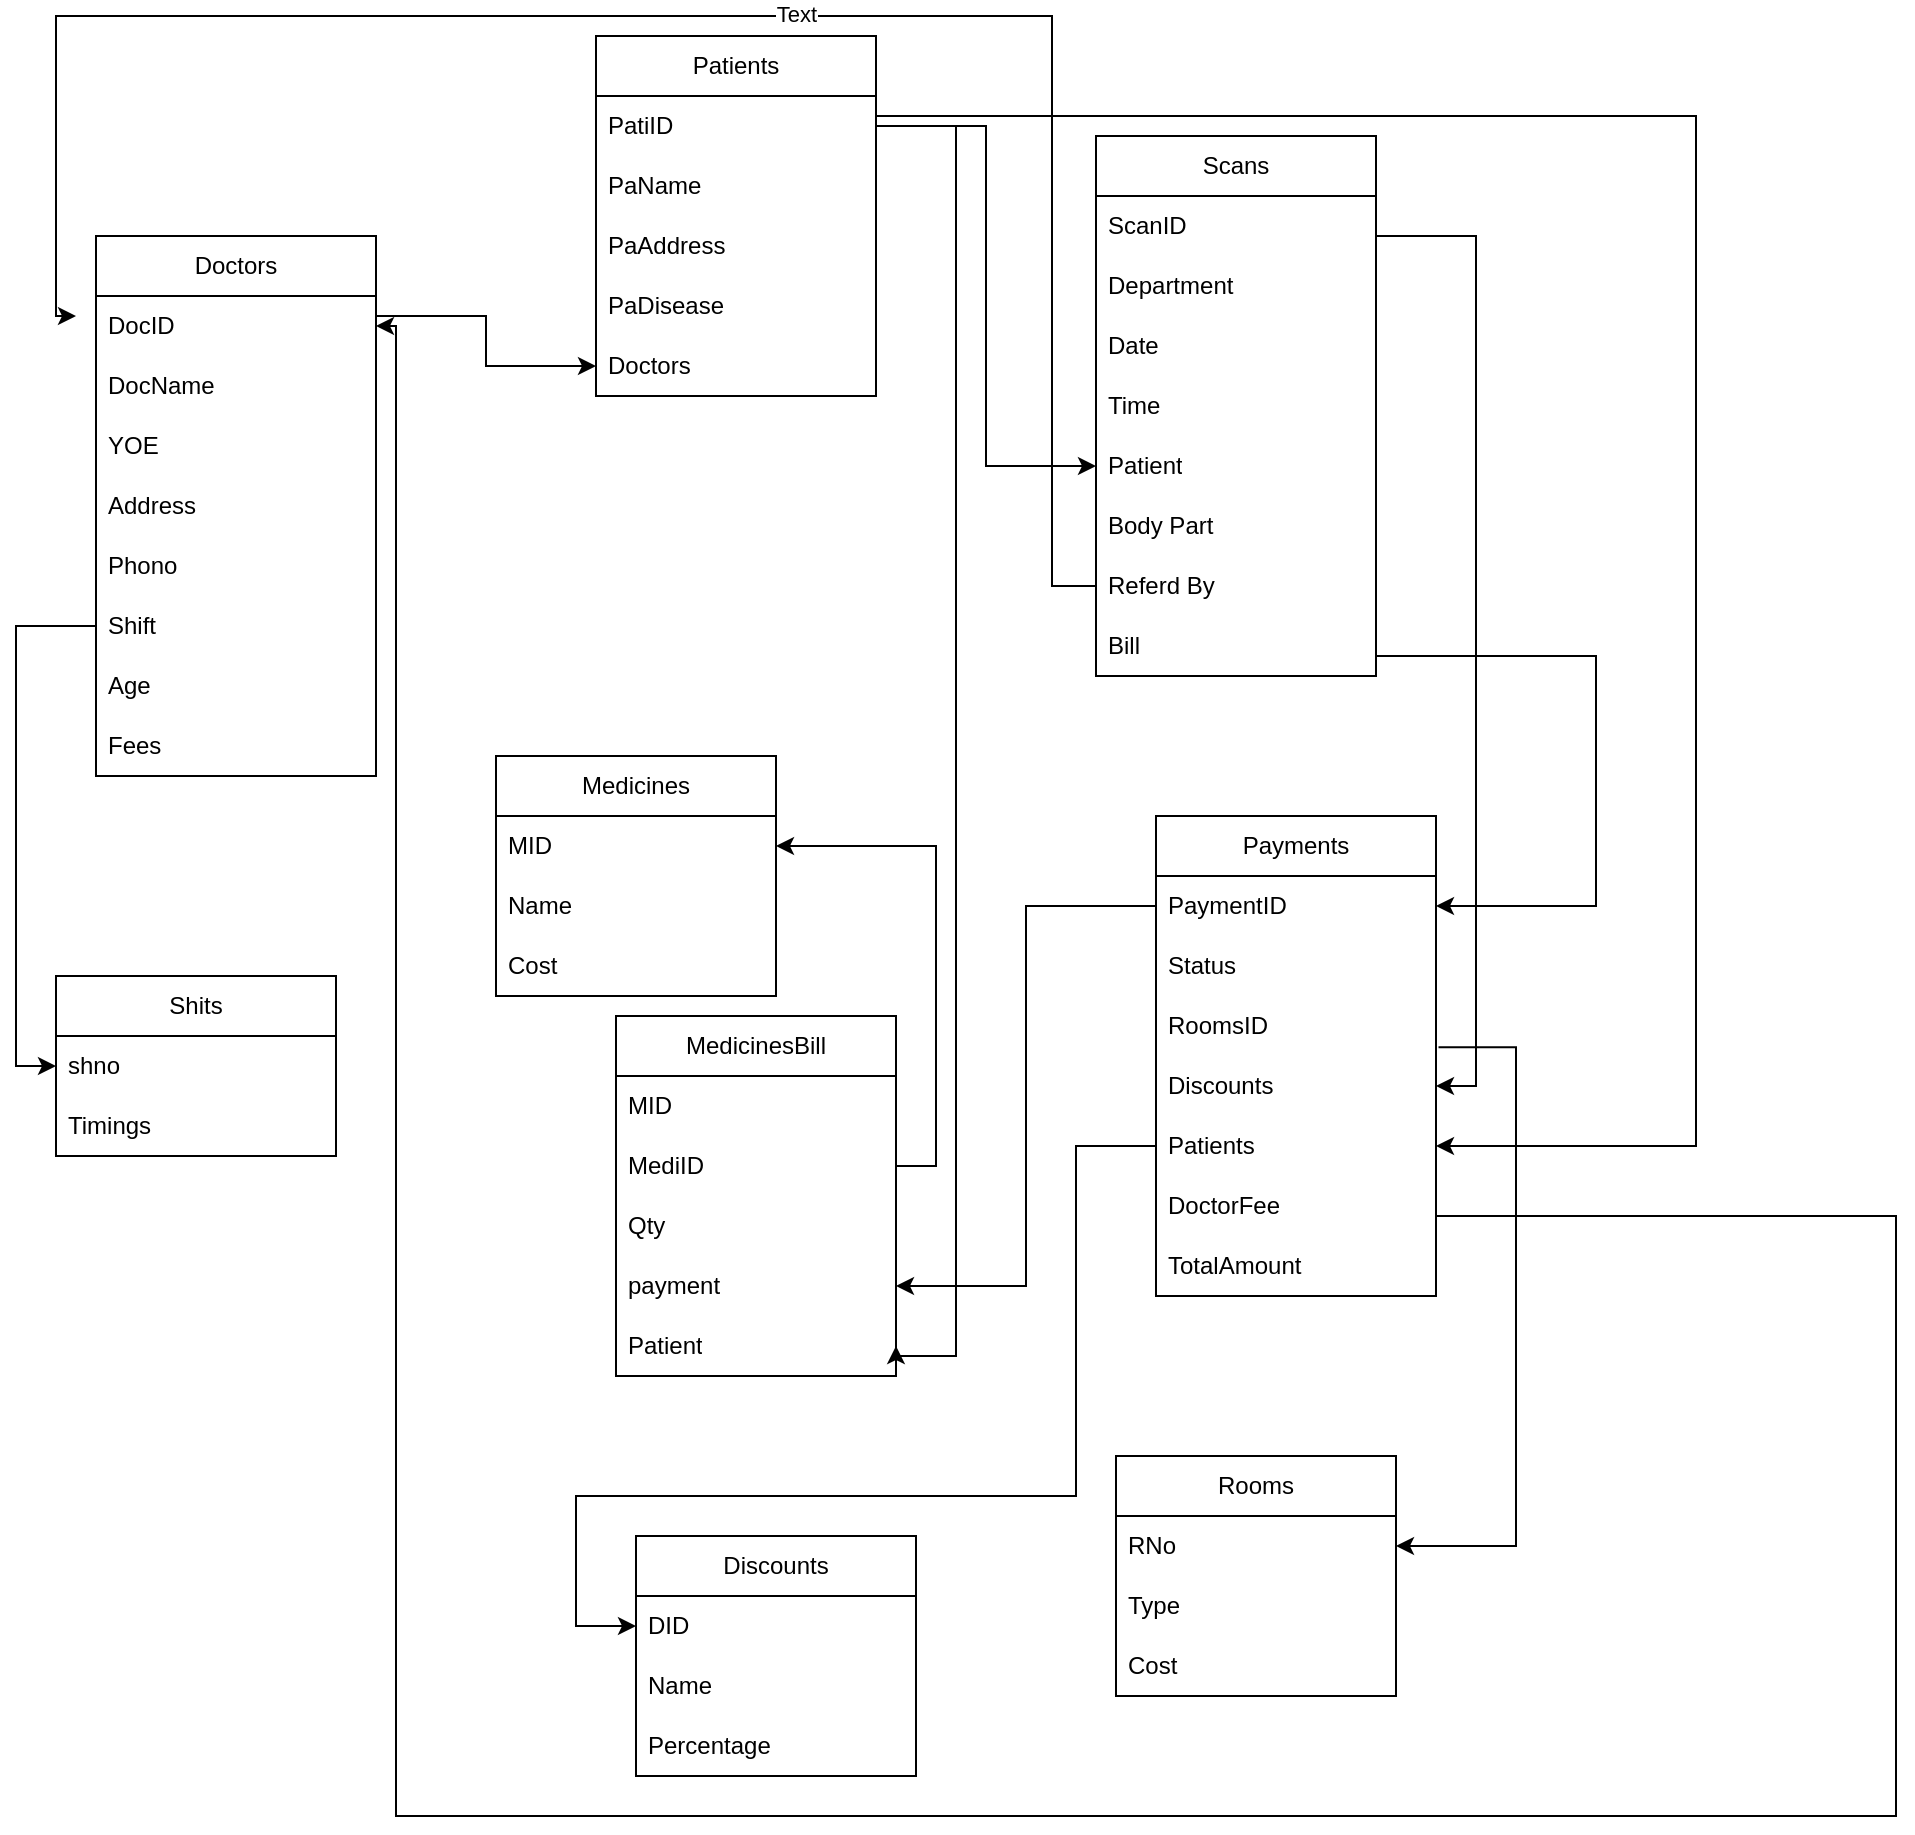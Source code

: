 <mxfile version="28.2.7">
  <diagram name="Page-1" id="f5WKg6hcETpiNN1GW2vq">
    <mxGraphModel dx="1042" dy="562" grid="1" gridSize="10" guides="1" tooltips="1" connect="1" arrows="1" fold="1" page="1" pageScale="1" pageWidth="850" pageHeight="1100" math="0" shadow="0">
      <root>
        <mxCell id="0" />
        <mxCell id="1" parent="0" />
        <mxCell id="CfK3OcTIwlKYLgxLBEcn-1" value="Doctors" style="swimlane;fontStyle=0;childLayout=stackLayout;horizontal=1;startSize=30;horizontalStack=0;resizeParent=1;resizeParentMax=0;resizeLast=0;collapsible=1;marginBottom=0;whiteSpace=wrap;html=1;" vertex="1" parent="1">
          <mxGeometry x="70" y="150" width="140" height="270" as="geometry" />
        </mxCell>
        <mxCell id="CfK3OcTIwlKYLgxLBEcn-2" value="DocID" style="text;strokeColor=none;fillColor=none;align=left;verticalAlign=middle;spacingLeft=4;spacingRight=4;overflow=hidden;points=[[0,0.5],[1,0.5]];portConstraint=eastwest;rotatable=0;whiteSpace=wrap;html=1;" vertex="1" parent="CfK3OcTIwlKYLgxLBEcn-1">
          <mxGeometry y="30" width="140" height="30" as="geometry" />
        </mxCell>
        <mxCell id="CfK3OcTIwlKYLgxLBEcn-3" value="DocName" style="text;strokeColor=none;fillColor=none;align=left;verticalAlign=middle;spacingLeft=4;spacingRight=4;overflow=hidden;points=[[0,0.5],[1,0.5]];portConstraint=eastwest;rotatable=0;whiteSpace=wrap;html=1;" vertex="1" parent="CfK3OcTIwlKYLgxLBEcn-1">
          <mxGeometry y="60" width="140" height="30" as="geometry" />
        </mxCell>
        <mxCell id="CfK3OcTIwlKYLgxLBEcn-4" value="YOE" style="text;strokeColor=none;fillColor=none;align=left;verticalAlign=middle;spacingLeft=4;spacingRight=4;overflow=hidden;points=[[0,0.5],[1,0.5]];portConstraint=eastwest;rotatable=0;whiteSpace=wrap;html=1;" vertex="1" parent="CfK3OcTIwlKYLgxLBEcn-1">
          <mxGeometry y="90" width="140" height="30" as="geometry" />
        </mxCell>
        <mxCell id="CfK3OcTIwlKYLgxLBEcn-7" value="Address" style="text;strokeColor=none;fillColor=none;align=left;verticalAlign=middle;spacingLeft=4;spacingRight=4;overflow=hidden;points=[[0,0.5],[1,0.5]];portConstraint=eastwest;rotatable=0;whiteSpace=wrap;html=1;" vertex="1" parent="CfK3OcTIwlKYLgxLBEcn-1">
          <mxGeometry y="120" width="140" height="30" as="geometry" />
        </mxCell>
        <mxCell id="CfK3OcTIwlKYLgxLBEcn-14" value="Phono" style="text;strokeColor=none;fillColor=none;align=left;verticalAlign=middle;spacingLeft=4;spacingRight=4;overflow=hidden;points=[[0,0.5],[1,0.5]];portConstraint=eastwest;rotatable=0;whiteSpace=wrap;html=1;" vertex="1" parent="CfK3OcTIwlKYLgxLBEcn-1">
          <mxGeometry y="150" width="140" height="30" as="geometry" />
        </mxCell>
        <mxCell id="CfK3OcTIwlKYLgxLBEcn-6" value="Shift" style="text;strokeColor=none;fillColor=none;align=left;verticalAlign=middle;spacingLeft=4;spacingRight=4;overflow=hidden;points=[[0,0.5],[1,0.5]];portConstraint=eastwest;rotatable=0;whiteSpace=wrap;html=1;" vertex="1" parent="CfK3OcTIwlKYLgxLBEcn-1">
          <mxGeometry y="180" width="140" height="30" as="geometry" />
        </mxCell>
        <mxCell id="CfK3OcTIwlKYLgxLBEcn-15" value="Age" style="text;strokeColor=none;fillColor=none;align=left;verticalAlign=middle;spacingLeft=4;spacingRight=4;overflow=hidden;points=[[0,0.5],[1,0.5]];portConstraint=eastwest;rotatable=0;whiteSpace=wrap;html=1;" vertex="1" parent="CfK3OcTIwlKYLgxLBEcn-1">
          <mxGeometry y="210" width="140" height="30" as="geometry" />
        </mxCell>
        <mxCell id="CfK3OcTIwlKYLgxLBEcn-16" value="Fees" style="text;strokeColor=none;fillColor=none;align=left;verticalAlign=middle;spacingLeft=4;spacingRight=4;overflow=hidden;points=[[0,0.5],[1,0.5]];portConstraint=eastwest;rotatable=0;whiteSpace=wrap;html=1;" vertex="1" parent="CfK3OcTIwlKYLgxLBEcn-1">
          <mxGeometry y="240" width="140" height="30" as="geometry" />
        </mxCell>
        <mxCell id="CfK3OcTIwlKYLgxLBEcn-17" value="Patients" style="swimlane;fontStyle=0;childLayout=stackLayout;horizontal=1;startSize=30;horizontalStack=0;resizeParent=1;resizeParentMax=0;resizeLast=0;collapsible=1;marginBottom=0;whiteSpace=wrap;html=1;" vertex="1" parent="1">
          <mxGeometry x="320" y="50" width="140" height="180" as="geometry" />
        </mxCell>
        <mxCell id="CfK3OcTIwlKYLgxLBEcn-18" value="PatiID" style="text;strokeColor=none;fillColor=none;align=left;verticalAlign=middle;spacingLeft=4;spacingRight=4;overflow=hidden;points=[[0,0.5],[1,0.5]];portConstraint=eastwest;rotatable=0;whiteSpace=wrap;html=1;" vertex="1" parent="CfK3OcTIwlKYLgxLBEcn-17">
          <mxGeometry y="30" width="140" height="30" as="geometry" />
        </mxCell>
        <mxCell id="CfK3OcTIwlKYLgxLBEcn-19" value="PaName" style="text;strokeColor=none;fillColor=none;align=left;verticalAlign=middle;spacingLeft=4;spacingRight=4;overflow=hidden;points=[[0,0.5],[1,0.5]];portConstraint=eastwest;rotatable=0;whiteSpace=wrap;html=1;" vertex="1" parent="CfK3OcTIwlKYLgxLBEcn-17">
          <mxGeometry y="60" width="140" height="30" as="geometry" />
        </mxCell>
        <mxCell id="CfK3OcTIwlKYLgxLBEcn-20" value="PaAddress" style="text;strokeColor=none;fillColor=none;align=left;verticalAlign=middle;spacingLeft=4;spacingRight=4;overflow=hidden;points=[[0,0.5],[1,0.5]];portConstraint=eastwest;rotatable=0;whiteSpace=wrap;html=1;" vertex="1" parent="CfK3OcTIwlKYLgxLBEcn-17">
          <mxGeometry y="90" width="140" height="30" as="geometry" />
        </mxCell>
        <mxCell id="CfK3OcTIwlKYLgxLBEcn-21" value="PaDisease" style="text;strokeColor=none;fillColor=none;align=left;verticalAlign=middle;spacingLeft=4;spacingRight=4;overflow=hidden;points=[[0,0.5],[1,0.5]];portConstraint=eastwest;rotatable=0;whiteSpace=wrap;html=1;" vertex="1" parent="CfK3OcTIwlKYLgxLBEcn-17">
          <mxGeometry y="120" width="140" height="30" as="geometry" />
        </mxCell>
        <mxCell id="CfK3OcTIwlKYLgxLBEcn-74" value="Doctors" style="text;strokeColor=none;fillColor=none;align=left;verticalAlign=middle;spacingLeft=4;spacingRight=4;overflow=hidden;points=[[0,0.5],[1,0.5]];portConstraint=eastwest;rotatable=0;whiteSpace=wrap;html=1;" vertex="1" parent="CfK3OcTIwlKYLgxLBEcn-17">
          <mxGeometry y="150" width="140" height="30" as="geometry" />
        </mxCell>
        <mxCell id="CfK3OcTIwlKYLgxLBEcn-26" value="Scans" style="swimlane;fontStyle=0;childLayout=stackLayout;horizontal=1;startSize=30;horizontalStack=0;resizeParent=1;resizeParentMax=0;resizeLast=0;collapsible=1;marginBottom=0;whiteSpace=wrap;html=1;" vertex="1" parent="1">
          <mxGeometry x="570" y="100" width="140" height="270" as="geometry" />
        </mxCell>
        <mxCell id="CfK3OcTIwlKYLgxLBEcn-27" value="ScanID" style="text;strokeColor=none;fillColor=none;align=left;verticalAlign=middle;spacingLeft=4;spacingRight=4;overflow=hidden;points=[[0,0.5],[1,0.5]];portConstraint=eastwest;rotatable=0;whiteSpace=wrap;html=1;" vertex="1" parent="CfK3OcTIwlKYLgxLBEcn-26">
          <mxGeometry y="30" width="140" height="30" as="geometry" />
        </mxCell>
        <mxCell id="CfK3OcTIwlKYLgxLBEcn-28" value="Department" style="text;strokeColor=none;fillColor=none;align=left;verticalAlign=middle;spacingLeft=4;spacingRight=4;overflow=hidden;points=[[0,0.5],[1,0.5]];portConstraint=eastwest;rotatable=0;whiteSpace=wrap;html=1;" vertex="1" parent="CfK3OcTIwlKYLgxLBEcn-26">
          <mxGeometry y="60" width="140" height="30" as="geometry" />
        </mxCell>
        <mxCell id="CfK3OcTIwlKYLgxLBEcn-29" value="Date" style="text;strokeColor=none;fillColor=none;align=left;verticalAlign=middle;spacingLeft=4;spacingRight=4;overflow=hidden;points=[[0,0.5],[1,0.5]];portConstraint=eastwest;rotatable=0;whiteSpace=wrap;html=1;" vertex="1" parent="CfK3OcTIwlKYLgxLBEcn-26">
          <mxGeometry y="90" width="140" height="30" as="geometry" />
        </mxCell>
        <mxCell id="CfK3OcTIwlKYLgxLBEcn-30" value="Time" style="text;strokeColor=none;fillColor=none;align=left;verticalAlign=middle;spacingLeft=4;spacingRight=4;overflow=hidden;points=[[0,0.5],[1,0.5]];portConstraint=eastwest;rotatable=0;whiteSpace=wrap;html=1;" vertex="1" parent="CfK3OcTIwlKYLgxLBEcn-26">
          <mxGeometry y="120" width="140" height="30" as="geometry" />
        </mxCell>
        <mxCell id="CfK3OcTIwlKYLgxLBEcn-31" value="Patient" style="text;strokeColor=none;fillColor=none;align=left;verticalAlign=middle;spacingLeft=4;spacingRight=4;overflow=hidden;points=[[0,0.5],[1,0.5]];portConstraint=eastwest;rotatable=0;whiteSpace=wrap;html=1;" vertex="1" parent="CfK3OcTIwlKYLgxLBEcn-26">
          <mxGeometry y="150" width="140" height="30" as="geometry" />
        </mxCell>
        <mxCell id="CfK3OcTIwlKYLgxLBEcn-32" value="Body Part" style="text;strokeColor=none;fillColor=none;align=left;verticalAlign=middle;spacingLeft=4;spacingRight=4;overflow=hidden;points=[[0,0.5],[1,0.5]];portConstraint=eastwest;rotatable=0;whiteSpace=wrap;html=1;" vertex="1" parent="CfK3OcTIwlKYLgxLBEcn-26">
          <mxGeometry y="180" width="140" height="30" as="geometry" />
        </mxCell>
        <mxCell id="CfK3OcTIwlKYLgxLBEcn-33" value="Referd By&amp;nbsp;" style="text;strokeColor=none;fillColor=none;align=left;verticalAlign=middle;spacingLeft=4;spacingRight=4;overflow=hidden;points=[[0,0.5],[1,0.5]];portConstraint=eastwest;rotatable=0;whiteSpace=wrap;html=1;" vertex="1" parent="CfK3OcTIwlKYLgxLBEcn-26">
          <mxGeometry y="210" width="140" height="30" as="geometry" />
        </mxCell>
        <mxCell id="CfK3OcTIwlKYLgxLBEcn-34" value="Bill" style="text;strokeColor=none;fillColor=none;align=left;verticalAlign=middle;spacingLeft=4;spacingRight=4;overflow=hidden;points=[[0,0.5],[1,0.5]];portConstraint=eastwest;rotatable=0;whiteSpace=wrap;html=1;" vertex="1" parent="CfK3OcTIwlKYLgxLBEcn-26">
          <mxGeometry y="240" width="140" height="30" as="geometry" />
        </mxCell>
        <mxCell id="CfK3OcTIwlKYLgxLBEcn-35" value="Payments" style="swimlane;fontStyle=0;childLayout=stackLayout;horizontal=1;startSize=30;horizontalStack=0;resizeParent=1;resizeParentMax=0;resizeLast=0;collapsible=1;marginBottom=0;whiteSpace=wrap;html=1;" vertex="1" parent="1">
          <mxGeometry x="600" y="440" width="140" height="240" as="geometry" />
        </mxCell>
        <mxCell id="CfK3OcTIwlKYLgxLBEcn-36" value="PaymentID" style="text;strokeColor=none;fillColor=none;align=left;verticalAlign=middle;spacingLeft=4;spacingRight=4;overflow=hidden;points=[[0,0.5],[1,0.5]];portConstraint=eastwest;rotatable=0;whiteSpace=wrap;html=1;" vertex="1" parent="CfK3OcTIwlKYLgxLBEcn-35">
          <mxGeometry y="30" width="140" height="30" as="geometry" />
        </mxCell>
        <mxCell id="CfK3OcTIwlKYLgxLBEcn-37" value="Status" style="text;strokeColor=none;fillColor=none;align=left;verticalAlign=middle;spacingLeft=4;spacingRight=4;overflow=hidden;points=[[0,0.5],[1,0.5]];portConstraint=eastwest;rotatable=0;whiteSpace=wrap;html=1;" vertex="1" parent="CfK3OcTIwlKYLgxLBEcn-35">
          <mxGeometry y="60" width="140" height="30" as="geometry" />
        </mxCell>
        <mxCell id="CfK3OcTIwlKYLgxLBEcn-43" value="RoomsID" style="text;strokeColor=none;fillColor=none;align=left;verticalAlign=middle;spacingLeft=4;spacingRight=4;overflow=hidden;points=[[0,0.5],[1,0.5]];portConstraint=eastwest;rotatable=0;whiteSpace=wrap;html=1;" vertex="1" parent="CfK3OcTIwlKYLgxLBEcn-35">
          <mxGeometry y="90" width="140" height="30" as="geometry" />
        </mxCell>
        <mxCell id="CfK3OcTIwlKYLgxLBEcn-45" value="Discounts" style="text;strokeColor=none;fillColor=none;align=left;verticalAlign=middle;spacingLeft=4;spacingRight=4;overflow=hidden;points=[[0,0.5],[1,0.5]];portConstraint=eastwest;rotatable=0;whiteSpace=wrap;html=1;" vertex="1" parent="CfK3OcTIwlKYLgxLBEcn-35">
          <mxGeometry y="120" width="140" height="30" as="geometry" />
        </mxCell>
        <mxCell id="CfK3OcTIwlKYLgxLBEcn-101" value="Patients" style="text;strokeColor=none;fillColor=none;align=left;verticalAlign=middle;spacingLeft=4;spacingRight=4;overflow=hidden;points=[[0,0.5],[1,0.5]];portConstraint=eastwest;rotatable=0;whiteSpace=wrap;html=1;" vertex="1" parent="CfK3OcTIwlKYLgxLBEcn-35">
          <mxGeometry y="150" width="140" height="30" as="geometry" />
        </mxCell>
        <mxCell id="CfK3OcTIwlKYLgxLBEcn-38" value="DoctorFee" style="text;strokeColor=none;fillColor=none;align=left;verticalAlign=middle;spacingLeft=4;spacingRight=4;overflow=hidden;points=[[0,0.5],[1,0.5]];portConstraint=eastwest;rotatable=0;whiteSpace=wrap;html=1;" vertex="1" parent="CfK3OcTIwlKYLgxLBEcn-35">
          <mxGeometry y="180" width="140" height="30" as="geometry" />
        </mxCell>
        <mxCell id="CfK3OcTIwlKYLgxLBEcn-103" value="TotalAmount" style="text;strokeColor=none;fillColor=none;align=left;verticalAlign=middle;spacingLeft=4;spacingRight=4;overflow=hidden;points=[[0,0.5],[1,0.5]];portConstraint=eastwest;rotatable=0;whiteSpace=wrap;html=1;" vertex="1" parent="CfK3OcTIwlKYLgxLBEcn-35">
          <mxGeometry y="210" width="140" height="30" as="geometry" />
        </mxCell>
        <mxCell id="CfK3OcTIwlKYLgxLBEcn-46" value="Medicines" style="swimlane;fontStyle=0;childLayout=stackLayout;horizontal=1;startSize=30;horizontalStack=0;resizeParent=1;resizeParentMax=0;resizeLast=0;collapsible=1;marginBottom=0;whiteSpace=wrap;html=1;" vertex="1" parent="1">
          <mxGeometry x="270" y="410" width="140" height="120" as="geometry" />
        </mxCell>
        <mxCell id="CfK3OcTIwlKYLgxLBEcn-47" value="MID" style="text;strokeColor=none;fillColor=none;align=left;verticalAlign=middle;spacingLeft=4;spacingRight=4;overflow=hidden;points=[[0,0.5],[1,0.5]];portConstraint=eastwest;rotatable=0;whiteSpace=wrap;html=1;" vertex="1" parent="CfK3OcTIwlKYLgxLBEcn-46">
          <mxGeometry y="30" width="140" height="30" as="geometry" />
        </mxCell>
        <mxCell id="CfK3OcTIwlKYLgxLBEcn-48" value="Name" style="text;strokeColor=none;fillColor=none;align=left;verticalAlign=middle;spacingLeft=4;spacingRight=4;overflow=hidden;points=[[0,0.5],[1,0.5]];portConstraint=eastwest;rotatable=0;whiteSpace=wrap;html=1;" vertex="1" parent="CfK3OcTIwlKYLgxLBEcn-46">
          <mxGeometry y="60" width="140" height="30" as="geometry" />
        </mxCell>
        <mxCell id="CfK3OcTIwlKYLgxLBEcn-51" value="Cost" style="text;strokeColor=none;fillColor=none;align=left;verticalAlign=middle;spacingLeft=4;spacingRight=4;overflow=hidden;points=[[0,0.5],[1,0.5]];portConstraint=eastwest;rotatable=0;whiteSpace=wrap;html=1;" vertex="1" parent="CfK3OcTIwlKYLgxLBEcn-46">
          <mxGeometry y="90" width="140" height="30" as="geometry" />
        </mxCell>
        <mxCell id="CfK3OcTIwlKYLgxLBEcn-53" value="MedicinesBill" style="swimlane;fontStyle=0;childLayout=stackLayout;horizontal=1;startSize=30;horizontalStack=0;resizeParent=1;resizeParentMax=0;resizeLast=0;collapsible=1;marginBottom=0;whiteSpace=wrap;html=1;" vertex="1" parent="1">
          <mxGeometry x="330" y="540" width="140" height="180" as="geometry" />
        </mxCell>
        <mxCell id="CfK3OcTIwlKYLgxLBEcn-54" value="MID" style="text;strokeColor=none;fillColor=none;align=left;verticalAlign=middle;spacingLeft=4;spacingRight=4;overflow=hidden;points=[[0,0.5],[1,0.5]];portConstraint=eastwest;rotatable=0;whiteSpace=wrap;html=1;" vertex="1" parent="CfK3OcTIwlKYLgxLBEcn-53">
          <mxGeometry y="30" width="140" height="30" as="geometry" />
        </mxCell>
        <mxCell id="CfK3OcTIwlKYLgxLBEcn-55" value="MediID" style="text;strokeColor=none;fillColor=none;align=left;verticalAlign=middle;spacingLeft=4;spacingRight=4;overflow=hidden;points=[[0,0.5],[1,0.5]];portConstraint=eastwest;rotatable=0;whiteSpace=wrap;html=1;" vertex="1" parent="CfK3OcTIwlKYLgxLBEcn-53">
          <mxGeometry y="60" width="140" height="30" as="geometry" />
        </mxCell>
        <mxCell id="CfK3OcTIwlKYLgxLBEcn-61" value="Qty" style="text;strokeColor=none;fillColor=none;align=left;verticalAlign=middle;spacingLeft=4;spacingRight=4;overflow=hidden;points=[[0,0.5],[1,0.5]];portConstraint=eastwest;rotatable=0;whiteSpace=wrap;html=1;" vertex="1" parent="CfK3OcTIwlKYLgxLBEcn-53">
          <mxGeometry y="90" width="140" height="30" as="geometry" />
        </mxCell>
        <mxCell id="CfK3OcTIwlKYLgxLBEcn-56" value="payment" style="text;strokeColor=none;fillColor=none;align=left;verticalAlign=middle;spacingLeft=4;spacingRight=4;overflow=hidden;points=[[0,0.5],[1,0.5]];portConstraint=eastwest;rotatable=0;whiteSpace=wrap;html=1;" vertex="1" parent="CfK3OcTIwlKYLgxLBEcn-53">
          <mxGeometry y="120" width="140" height="30" as="geometry" />
        </mxCell>
        <mxCell id="CfK3OcTIwlKYLgxLBEcn-100" value="Patient" style="text;strokeColor=none;fillColor=none;align=left;verticalAlign=middle;spacingLeft=4;spacingRight=4;overflow=hidden;points=[[0,0.5],[1,0.5]];portConstraint=eastwest;rotatable=0;whiteSpace=wrap;html=1;" vertex="1" parent="CfK3OcTIwlKYLgxLBEcn-53">
          <mxGeometry y="150" width="140" height="30" as="geometry" />
        </mxCell>
        <mxCell id="CfK3OcTIwlKYLgxLBEcn-62" value="Discounts" style="swimlane;fontStyle=0;childLayout=stackLayout;horizontal=1;startSize=30;horizontalStack=0;resizeParent=1;resizeParentMax=0;resizeLast=0;collapsible=1;marginBottom=0;whiteSpace=wrap;html=1;" vertex="1" parent="1">
          <mxGeometry x="340" y="800" width="140" height="120" as="geometry" />
        </mxCell>
        <mxCell id="CfK3OcTIwlKYLgxLBEcn-63" value="DID" style="text;strokeColor=none;fillColor=none;align=left;verticalAlign=middle;spacingLeft=4;spacingRight=4;overflow=hidden;points=[[0,0.5],[1,0.5]];portConstraint=eastwest;rotatable=0;whiteSpace=wrap;html=1;" vertex="1" parent="CfK3OcTIwlKYLgxLBEcn-62">
          <mxGeometry y="30" width="140" height="30" as="geometry" />
        </mxCell>
        <mxCell id="CfK3OcTIwlKYLgxLBEcn-64" value="Name" style="text;strokeColor=none;fillColor=none;align=left;verticalAlign=middle;spacingLeft=4;spacingRight=4;overflow=hidden;points=[[0,0.5],[1,0.5]];portConstraint=eastwest;rotatable=0;whiteSpace=wrap;html=1;" vertex="1" parent="CfK3OcTIwlKYLgxLBEcn-62">
          <mxGeometry y="60" width="140" height="30" as="geometry" />
        </mxCell>
        <mxCell id="CfK3OcTIwlKYLgxLBEcn-65" value="Percentage" style="text;strokeColor=none;fillColor=none;align=left;verticalAlign=middle;spacingLeft=4;spacingRight=4;overflow=hidden;points=[[0,0.5],[1,0.5]];portConstraint=eastwest;rotatable=0;whiteSpace=wrap;html=1;" vertex="1" parent="CfK3OcTIwlKYLgxLBEcn-62">
          <mxGeometry y="90" width="140" height="30" as="geometry" />
        </mxCell>
        <mxCell id="CfK3OcTIwlKYLgxLBEcn-66" value="Rooms" style="swimlane;fontStyle=0;childLayout=stackLayout;horizontal=1;startSize=30;horizontalStack=0;resizeParent=1;resizeParentMax=0;resizeLast=0;collapsible=1;marginBottom=0;whiteSpace=wrap;html=1;" vertex="1" parent="1">
          <mxGeometry x="580" y="760" width="140" height="120" as="geometry" />
        </mxCell>
        <mxCell id="CfK3OcTIwlKYLgxLBEcn-67" value="RNo" style="text;strokeColor=none;fillColor=none;align=left;verticalAlign=middle;spacingLeft=4;spacingRight=4;overflow=hidden;points=[[0,0.5],[1,0.5]];portConstraint=eastwest;rotatable=0;whiteSpace=wrap;html=1;" vertex="1" parent="CfK3OcTIwlKYLgxLBEcn-66">
          <mxGeometry y="30" width="140" height="30" as="geometry" />
        </mxCell>
        <mxCell id="CfK3OcTIwlKYLgxLBEcn-68" value="Type" style="text;strokeColor=none;fillColor=none;align=left;verticalAlign=middle;spacingLeft=4;spacingRight=4;overflow=hidden;points=[[0,0.5],[1,0.5]];portConstraint=eastwest;rotatable=0;whiteSpace=wrap;html=1;" vertex="1" parent="CfK3OcTIwlKYLgxLBEcn-66">
          <mxGeometry y="60" width="140" height="30" as="geometry" />
        </mxCell>
        <mxCell id="CfK3OcTIwlKYLgxLBEcn-69" value="Cost" style="text;strokeColor=none;fillColor=none;align=left;verticalAlign=middle;spacingLeft=4;spacingRight=4;overflow=hidden;points=[[0,0.5],[1,0.5]];portConstraint=eastwest;rotatable=0;whiteSpace=wrap;html=1;" vertex="1" parent="CfK3OcTIwlKYLgxLBEcn-66">
          <mxGeometry y="90" width="140" height="30" as="geometry" />
        </mxCell>
        <mxCell id="CfK3OcTIwlKYLgxLBEcn-70" value="Shits" style="swimlane;fontStyle=0;childLayout=stackLayout;horizontal=1;startSize=30;horizontalStack=0;resizeParent=1;resizeParentMax=0;resizeLast=0;collapsible=1;marginBottom=0;whiteSpace=wrap;html=1;" vertex="1" parent="1">
          <mxGeometry x="50" y="520" width="140" height="90" as="geometry" />
        </mxCell>
        <mxCell id="CfK3OcTIwlKYLgxLBEcn-71" value="shno" style="text;strokeColor=none;fillColor=none;align=left;verticalAlign=middle;spacingLeft=4;spacingRight=4;overflow=hidden;points=[[0,0.5],[1,0.5]];portConstraint=eastwest;rotatable=0;whiteSpace=wrap;html=1;" vertex="1" parent="CfK3OcTIwlKYLgxLBEcn-70">
          <mxGeometry y="30" width="140" height="30" as="geometry" />
        </mxCell>
        <mxCell id="CfK3OcTIwlKYLgxLBEcn-72" value="Timings" style="text;strokeColor=none;fillColor=none;align=left;verticalAlign=middle;spacingLeft=4;spacingRight=4;overflow=hidden;points=[[0,0.5],[1,0.5]];portConstraint=eastwest;rotatable=0;whiteSpace=wrap;html=1;" vertex="1" parent="CfK3OcTIwlKYLgxLBEcn-70">
          <mxGeometry y="60" width="140" height="30" as="geometry" />
        </mxCell>
        <mxCell id="CfK3OcTIwlKYLgxLBEcn-76" style="edgeStyle=orthogonalEdgeStyle;rounded=0;orthogonalLoop=1;jettySize=auto;html=1;exitX=1;exitY=0.5;exitDx=0;exitDy=0;entryX=0;entryY=0.5;entryDx=0;entryDy=0;" edge="1" parent="1" source="CfK3OcTIwlKYLgxLBEcn-2" target="CfK3OcTIwlKYLgxLBEcn-74">
          <mxGeometry relative="1" as="geometry">
            <Array as="points">
              <mxPoint x="210" y="190" />
              <mxPoint x="265" y="190" />
              <mxPoint x="265" y="215" />
            </Array>
          </mxGeometry>
        </mxCell>
        <mxCell id="CfK3OcTIwlKYLgxLBEcn-85" style="edgeStyle=orthogonalEdgeStyle;rounded=0;orthogonalLoop=1;jettySize=auto;html=1;exitX=0;exitY=0.5;exitDx=0;exitDy=0;entryX=0;entryY=0.5;entryDx=0;entryDy=0;" edge="1" parent="1" source="CfK3OcTIwlKYLgxLBEcn-6" target="CfK3OcTIwlKYLgxLBEcn-71">
          <mxGeometry relative="1" as="geometry">
            <mxPoint x="60" y="400" as="sourcePoint" />
            <mxPoint x="170" y="420" as="targetPoint" />
          </mxGeometry>
        </mxCell>
        <mxCell id="CfK3OcTIwlKYLgxLBEcn-87" style="edgeStyle=orthogonalEdgeStyle;rounded=0;orthogonalLoop=1;jettySize=auto;html=1;exitX=1;exitY=0.5;exitDx=0;exitDy=0;entryX=0;entryY=0.5;entryDx=0;entryDy=0;" edge="1" parent="1" source="CfK3OcTIwlKYLgxLBEcn-18" target="CfK3OcTIwlKYLgxLBEcn-31">
          <mxGeometry relative="1" as="geometry">
            <mxPoint x="520" y="110" as="sourcePoint" />
            <mxPoint x="500" y="330" as="targetPoint" />
          </mxGeometry>
        </mxCell>
        <mxCell id="CfK3OcTIwlKYLgxLBEcn-88" style="edgeStyle=orthogonalEdgeStyle;rounded=0;orthogonalLoop=1;jettySize=auto;html=1;entryX=1;entryY=0.5;entryDx=0;entryDy=0;" edge="1" parent="1">
          <mxGeometry relative="1" as="geometry">
            <mxPoint x="710" y="160" as="sourcePoint" />
            <mxPoint x="740" y="575" as="targetPoint" />
            <Array as="points">
              <mxPoint x="710" y="150" />
              <mxPoint x="760" y="150" />
              <mxPoint x="760" y="575" />
            </Array>
          </mxGeometry>
        </mxCell>
        <mxCell id="CfK3OcTIwlKYLgxLBEcn-89" style="edgeStyle=orthogonalEdgeStyle;rounded=0;orthogonalLoop=1;jettySize=auto;html=1;exitX=1.009;exitY=0.853;exitDx=0;exitDy=0;entryX=1;entryY=0.5;entryDx=0;entryDy=0;exitPerimeter=0;" edge="1" parent="1" source="CfK3OcTIwlKYLgxLBEcn-43" target="CfK3OcTIwlKYLgxLBEcn-67">
          <mxGeometry relative="1" as="geometry">
            <mxPoint x="800" y="550" as="sourcePoint" />
            <mxPoint x="780" y="770" as="targetPoint" />
            <Array as="points">
              <mxPoint x="780" y="556" />
              <mxPoint x="780" y="805" />
            </Array>
          </mxGeometry>
        </mxCell>
        <mxCell id="CfK3OcTIwlKYLgxLBEcn-91" style="edgeStyle=orthogonalEdgeStyle;rounded=0;orthogonalLoop=1;jettySize=auto;html=1;exitX=0;exitY=0.5;exitDx=0;exitDy=0;entryX=0;entryY=0.5;entryDx=0;entryDy=0;" edge="1" parent="1" source="CfK3OcTIwlKYLgxLBEcn-45" target="CfK3OcTIwlKYLgxLBEcn-63">
          <mxGeometry relative="1" as="geometry">
            <mxPoint x="260" y="770" as="sourcePoint" />
            <mxPoint x="240" y="990" as="targetPoint" />
            <Array as="points">
              <mxPoint x="560" y="605" />
              <mxPoint x="560" y="780" />
              <mxPoint x="310" y="780" />
              <mxPoint x="310" y="845" />
            </Array>
          </mxGeometry>
        </mxCell>
        <mxCell id="CfK3OcTIwlKYLgxLBEcn-86" style="edgeStyle=orthogonalEdgeStyle;rounded=0;orthogonalLoop=1;jettySize=auto;html=1;exitX=0;exitY=0.5;exitDx=0;exitDy=0;" edge="1" parent="1" source="CfK3OcTIwlKYLgxLBEcn-33">
          <mxGeometry relative="1" as="geometry">
            <mxPoint x="567.27" y="368.83" as="sourcePoint" />
            <mxPoint x="60" y="190" as="targetPoint" />
            <Array as="points">
              <mxPoint x="548" y="325" />
              <mxPoint x="548" y="40" />
              <mxPoint x="50" y="40" />
              <mxPoint x="50" y="190" />
            </Array>
          </mxGeometry>
        </mxCell>
        <mxCell id="CfK3OcTIwlKYLgxLBEcn-93" value="Text" style="edgeLabel;html=1;align=center;verticalAlign=middle;resizable=0;points=[];" vertex="1" connectable="0" parent="CfK3OcTIwlKYLgxLBEcn-86">
          <mxGeometry x="-0.097" y="-1" relative="1" as="geometry">
            <mxPoint as="offset" />
          </mxGeometry>
        </mxCell>
        <mxCell id="CfK3OcTIwlKYLgxLBEcn-96" style="edgeStyle=orthogonalEdgeStyle;rounded=0;orthogonalLoop=1;jettySize=auto;html=1;exitX=1;exitY=0.5;exitDx=0;exitDy=0;entryX=1;entryY=0.5;entryDx=0;entryDy=0;" edge="1" parent="1" source="CfK3OcTIwlKYLgxLBEcn-55" target="CfK3OcTIwlKYLgxLBEcn-47">
          <mxGeometry relative="1" as="geometry">
            <mxPoint x="230" y="670" as="sourcePoint" />
            <mxPoint x="210" y="890" as="targetPoint" />
          </mxGeometry>
        </mxCell>
        <mxCell id="CfK3OcTIwlKYLgxLBEcn-102" style="edgeStyle=orthogonalEdgeStyle;rounded=0;orthogonalLoop=1;jettySize=auto;html=1;entryX=1;entryY=0.5;entryDx=0;entryDy=0;exitX=1;exitY=0.5;exitDx=0;exitDy=0;" edge="1" parent="1" source="CfK3OcTIwlKYLgxLBEcn-18" target="CfK3OcTIwlKYLgxLBEcn-101">
          <mxGeometry relative="1" as="geometry">
            <mxPoint x="470" y="90" as="sourcePoint" />
            <mxPoint x="790" y="729" as="targetPoint" />
            <Array as="points">
              <mxPoint x="460" y="90" />
              <mxPoint x="870" y="90" />
              <mxPoint x="870" y="605" />
            </Array>
          </mxGeometry>
        </mxCell>
        <mxCell id="CfK3OcTIwlKYLgxLBEcn-104" style="edgeStyle=orthogonalEdgeStyle;rounded=0;orthogonalLoop=1;jettySize=auto;html=1;exitX=1;exitY=0.5;exitDx=0;exitDy=0;entryX=1;entryY=0.5;entryDx=0;entryDy=0;" edge="1" parent="1" source="CfK3OcTIwlKYLgxLBEcn-38" target="CfK3OcTIwlKYLgxLBEcn-2">
          <mxGeometry relative="1" as="geometry">
            <mxPoint x="931" y="670" as="sourcePoint" />
            <mxPoint x="910" y="919" as="targetPoint" />
            <Array as="points">
              <mxPoint x="740" y="640" />
              <mxPoint x="970" y="640" />
              <mxPoint x="970" y="940" />
              <mxPoint x="220" y="940" />
              <mxPoint x="220" y="195" />
            </Array>
          </mxGeometry>
        </mxCell>
        <mxCell id="CfK3OcTIwlKYLgxLBEcn-106" style="edgeStyle=orthogonalEdgeStyle;rounded=0;orthogonalLoop=1;jettySize=auto;html=1;entryX=1;entryY=0.5;entryDx=0;entryDy=0;" edge="1" parent="1" target="CfK3OcTIwlKYLgxLBEcn-36">
          <mxGeometry relative="1" as="geometry">
            <mxPoint x="710" y="360" as="sourcePoint" />
            <mxPoint x="800" y="785" as="targetPoint" />
            <Array as="points">
              <mxPoint x="820" y="360" />
              <mxPoint x="820" y="485" />
            </Array>
          </mxGeometry>
        </mxCell>
        <mxCell id="CfK3OcTIwlKYLgxLBEcn-107" style="edgeStyle=orthogonalEdgeStyle;rounded=0;orthogonalLoop=1;jettySize=auto;html=1;entryX=1;entryY=0.5;entryDx=0;entryDy=0;exitX=1;exitY=0.5;exitDx=0;exitDy=0;" edge="1" parent="1" source="CfK3OcTIwlKYLgxLBEcn-18" target="CfK3OcTIwlKYLgxLBEcn-100">
          <mxGeometry relative="1" as="geometry">
            <mxPoint x="540" y="420" as="sourcePoint" />
            <mxPoint x="490" y="650" as="targetPoint" />
            <Array as="points">
              <mxPoint x="500" y="95" />
              <mxPoint x="500" y="710" />
              <mxPoint x="470" y="710" />
            </Array>
          </mxGeometry>
        </mxCell>
        <mxCell id="CfK3OcTIwlKYLgxLBEcn-108" style="edgeStyle=orthogonalEdgeStyle;rounded=0;orthogonalLoop=1;jettySize=auto;html=1;exitX=0;exitY=0.5;exitDx=0;exitDy=0;entryX=1;entryY=0.5;entryDx=0;entryDy=0;" edge="1" parent="1" source="CfK3OcTIwlKYLgxLBEcn-36" target="CfK3OcTIwlKYLgxLBEcn-56">
          <mxGeometry relative="1" as="geometry">
            <mxPoint x="600" y="700" as="sourcePoint" />
            <mxPoint x="540" y="540" as="targetPoint" />
          </mxGeometry>
        </mxCell>
      </root>
    </mxGraphModel>
  </diagram>
</mxfile>
